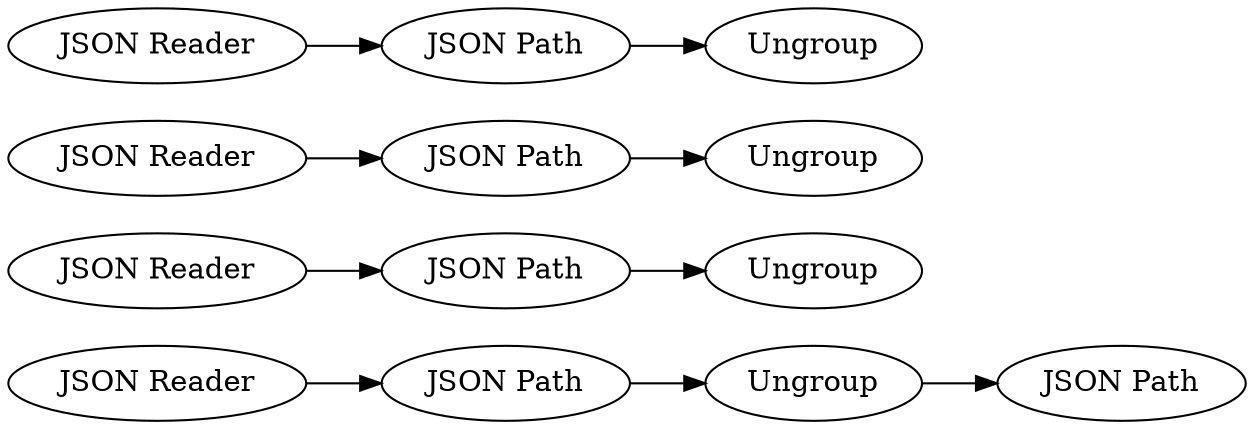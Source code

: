 digraph {
	4 [label="JSON Path"]
	5 [label="JSON Reader"]
	6 [label=Ungroup]
	8 [label="JSON Path"]
	9 [label="JSON Reader"]
	11 [label="JSON Path"]
	12 [label=Ungroup]
	13 [label=Ungroup]
	14 [label="JSON Path"]
	15 [label="JSON Reader"]
	17 [label="JSON Reader"]
	18 [label=Ungroup]
	19 [label="JSON Path"]
	4 -> 6
	5 -> 4
	6 -> 11
	8 -> 12
	9 -> 8
	14 -> 13
	15 -> 14
	17 -> 19
	19 -> 18
	rankdir=LR
}
